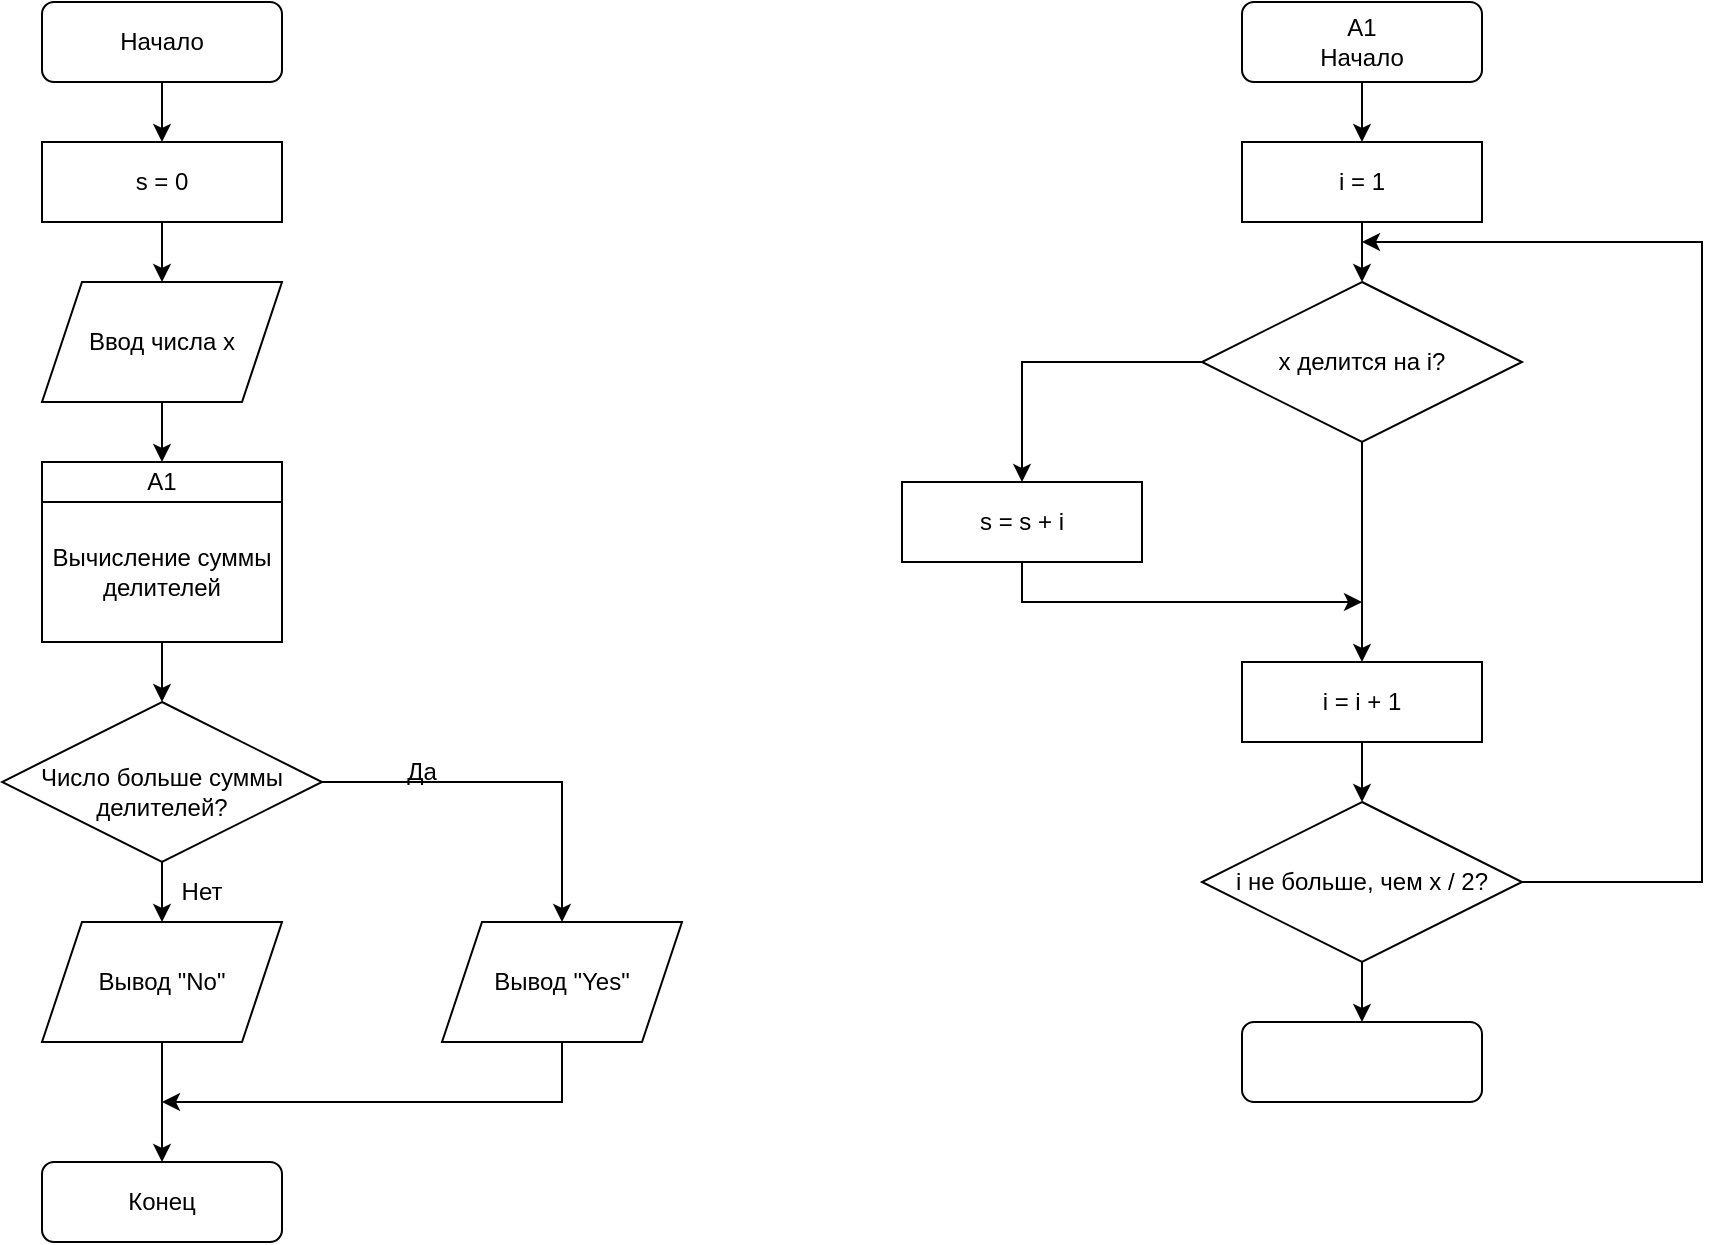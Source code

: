 <mxfile version="21.1.8" type="github">
  <diagram id="C5RBs43oDa-KdzZeNtuy" name="Page-1">
    <mxGraphModel dx="954" dy="570" grid="1" gridSize="10" guides="1" tooltips="1" connect="1" arrows="1" fold="1" page="0" pageScale="1" pageWidth="827" pageHeight="1169" math="0" shadow="0">
      <root>
        <mxCell id="WIyWlLk6GJQsqaUBKTNV-0" />
        <mxCell id="WIyWlLk6GJQsqaUBKTNV-1" parent="WIyWlLk6GJQsqaUBKTNV-0" />
        <mxCell id="EomhwDmzgRAm-Eqv1Rle-4" value="" style="edgeStyle=orthogonalEdgeStyle;rounded=0;orthogonalLoop=1;jettySize=auto;html=1;" edge="1" parent="WIyWlLk6GJQsqaUBKTNV-1" source="WIyWlLk6GJQsqaUBKTNV-3" target="EomhwDmzgRAm-Eqv1Rle-3">
          <mxGeometry relative="1" as="geometry" />
        </mxCell>
        <mxCell id="WIyWlLk6GJQsqaUBKTNV-3" value="Начало" style="rounded=1;whiteSpace=wrap;html=1;fontSize=12;glass=0;strokeWidth=1;shadow=0;" parent="WIyWlLk6GJQsqaUBKTNV-1" vertex="1">
          <mxGeometry x="160" y="80" width="120" height="40" as="geometry" />
        </mxCell>
        <mxCell id="WIyWlLk6GJQsqaUBKTNV-11" value="Конец" style="rounded=1;whiteSpace=wrap;html=1;fontSize=12;glass=0;strokeWidth=1;shadow=0;" parent="WIyWlLk6GJQsqaUBKTNV-1" vertex="1">
          <mxGeometry x="160" y="660" width="120" height="40" as="geometry" />
        </mxCell>
        <mxCell id="EomhwDmzgRAm-Eqv1Rle-15" value="" style="edgeStyle=orthogonalEdgeStyle;rounded=0;orthogonalLoop=1;jettySize=auto;html=1;entryX=0.5;entryY=0;entryDx=0;entryDy=0;" edge="1" parent="WIyWlLk6GJQsqaUBKTNV-1" source="EomhwDmzgRAm-Eqv1Rle-0" target="EomhwDmzgRAm-Eqv1Rle-10">
          <mxGeometry relative="1" as="geometry" />
        </mxCell>
        <mxCell id="EomhwDmzgRAm-Eqv1Rle-0" value="Ввод числа x" style="shape=parallelogram;perimeter=parallelogramPerimeter;whiteSpace=wrap;html=1;fixedSize=1;" vertex="1" parent="WIyWlLk6GJQsqaUBKTNV-1">
          <mxGeometry x="160" y="220" width="120" height="60" as="geometry" />
        </mxCell>
        <mxCell id="EomhwDmzgRAm-Eqv1Rle-5" value="" style="edgeStyle=orthogonalEdgeStyle;rounded=0;orthogonalLoop=1;jettySize=auto;html=1;" edge="1" parent="WIyWlLk6GJQsqaUBKTNV-1" source="EomhwDmzgRAm-Eqv1Rle-3" target="EomhwDmzgRAm-Eqv1Rle-0">
          <mxGeometry relative="1" as="geometry" />
        </mxCell>
        <mxCell id="EomhwDmzgRAm-Eqv1Rle-3" value="s = 0" style="rounded=0;whiteSpace=wrap;html=1;" vertex="1" parent="WIyWlLk6GJQsqaUBKTNV-1">
          <mxGeometry x="160" y="150" width="120" height="40" as="geometry" />
        </mxCell>
        <mxCell id="EomhwDmzgRAm-Eqv1Rle-17" value="" style="edgeStyle=orthogonalEdgeStyle;rounded=0;orthogonalLoop=1;jettySize=auto;html=1;" edge="1" parent="WIyWlLk6GJQsqaUBKTNV-1" source="EomhwDmzgRAm-Eqv1Rle-10" target="EomhwDmzgRAm-Eqv1Rle-16">
          <mxGeometry relative="1" as="geometry" />
        </mxCell>
        <mxCell id="EomhwDmzgRAm-Eqv1Rle-10" value="A1" style="swimlane;fontStyle=0;childLayout=stackLayout;horizontal=1;startSize=20;horizontalStack=0;resizeParent=1;resizeParentMax=0;resizeLast=0;collapsible=1;marginBottom=0;whiteSpace=wrap;html=1;" vertex="1" parent="WIyWlLk6GJQsqaUBKTNV-1">
          <mxGeometry x="160" y="310" width="120" height="90" as="geometry" />
        </mxCell>
        <mxCell id="EomhwDmzgRAm-Eqv1Rle-11" value="Вычисление суммы делителей" style="text;strokeColor=none;fillColor=none;align=center;verticalAlign=middle;spacingLeft=4;spacingRight=4;overflow=hidden;points=[[0,0.5],[1,0.5]];portConstraint=eastwest;rotatable=0;whiteSpace=wrap;html=1;" vertex="1" parent="EomhwDmzgRAm-Eqv1Rle-10">
          <mxGeometry y="20" width="120" height="70" as="geometry" />
        </mxCell>
        <mxCell id="EomhwDmzgRAm-Eqv1Rle-20" value="" style="edgeStyle=orthogonalEdgeStyle;rounded=0;orthogonalLoop=1;jettySize=auto;html=1;" edge="1" parent="WIyWlLk6GJQsqaUBKTNV-1" source="EomhwDmzgRAm-Eqv1Rle-16" target="EomhwDmzgRAm-Eqv1Rle-19">
          <mxGeometry relative="1" as="geometry" />
        </mxCell>
        <mxCell id="EomhwDmzgRAm-Eqv1Rle-22" style="edgeStyle=orthogonalEdgeStyle;rounded=0;orthogonalLoop=1;jettySize=auto;html=1;exitX=1;exitY=0.5;exitDx=0;exitDy=0;entryX=0.5;entryY=0;entryDx=0;entryDy=0;" edge="1" parent="WIyWlLk6GJQsqaUBKTNV-1" source="EomhwDmzgRAm-Eqv1Rle-16" target="EomhwDmzgRAm-Eqv1Rle-18">
          <mxGeometry relative="1" as="geometry" />
        </mxCell>
        <mxCell id="EomhwDmzgRAm-Eqv1Rle-16" value="&lt;font style=&quot;font-size: 12px;&quot;&gt;Число больше суммы делителей?&lt;/font&gt;" style="rhombus;whiteSpace=wrap;html=1;spacingLeft=15;spacingBottom=0;spacingRight=15;spacingTop=9;" vertex="1" parent="WIyWlLk6GJQsqaUBKTNV-1">
          <mxGeometry x="140" y="430" width="160" height="80" as="geometry" />
        </mxCell>
        <mxCell id="EomhwDmzgRAm-Eqv1Rle-26" style="edgeStyle=orthogonalEdgeStyle;rounded=0;orthogonalLoop=1;jettySize=auto;html=1;exitX=0.5;exitY=1;exitDx=0;exitDy=0;" edge="1" parent="WIyWlLk6GJQsqaUBKTNV-1" source="EomhwDmzgRAm-Eqv1Rle-18">
          <mxGeometry relative="1" as="geometry">
            <mxPoint x="220" y="630" as="targetPoint" />
            <Array as="points">
              <mxPoint x="420" y="630" />
            </Array>
          </mxGeometry>
        </mxCell>
        <mxCell id="EomhwDmzgRAm-Eqv1Rle-18" value="Вывод &quot;Yes&quot;" style="shape=parallelogram;perimeter=parallelogramPerimeter;whiteSpace=wrap;html=1;fixedSize=1;" vertex="1" parent="WIyWlLk6GJQsqaUBKTNV-1">
          <mxGeometry x="360" y="540" width="120" height="60" as="geometry" />
        </mxCell>
        <mxCell id="EomhwDmzgRAm-Eqv1Rle-25" style="edgeStyle=orthogonalEdgeStyle;rounded=0;orthogonalLoop=1;jettySize=auto;html=1;exitX=0.5;exitY=1;exitDx=0;exitDy=0;entryX=0.5;entryY=0;entryDx=0;entryDy=0;" edge="1" parent="WIyWlLk6GJQsqaUBKTNV-1" source="EomhwDmzgRAm-Eqv1Rle-19" target="WIyWlLk6GJQsqaUBKTNV-11">
          <mxGeometry relative="1" as="geometry" />
        </mxCell>
        <mxCell id="EomhwDmzgRAm-Eqv1Rle-19" value="Вывод &quot;No&quot;" style="shape=parallelogram;perimeter=parallelogramPerimeter;whiteSpace=wrap;html=1;fixedSize=1;" vertex="1" parent="WIyWlLk6GJQsqaUBKTNV-1">
          <mxGeometry x="160" y="540" width="120" height="60" as="geometry" />
        </mxCell>
        <mxCell id="EomhwDmzgRAm-Eqv1Rle-24" value="Да" style="text;html=1;strokeColor=none;fillColor=none;align=center;verticalAlign=middle;whiteSpace=wrap;rounded=0;" vertex="1" parent="WIyWlLk6GJQsqaUBKTNV-1">
          <mxGeometry x="320" y="450" width="60" height="30" as="geometry" />
        </mxCell>
        <mxCell id="EomhwDmzgRAm-Eqv1Rle-31" style="edgeStyle=orthogonalEdgeStyle;rounded=0;orthogonalLoop=1;jettySize=auto;html=1;exitX=0.5;exitY=1;exitDx=0;exitDy=0;" edge="1" parent="WIyWlLk6GJQsqaUBKTNV-1" source="EomhwDmzgRAm-Eqv1Rle-27" target="EomhwDmzgRAm-Eqv1Rle-29">
          <mxGeometry relative="1" as="geometry" />
        </mxCell>
        <mxCell id="EomhwDmzgRAm-Eqv1Rle-27" value="A1&lt;br&gt;Начало" style="rounded=1;whiteSpace=wrap;html=1;" vertex="1" parent="WIyWlLk6GJQsqaUBKTNV-1">
          <mxGeometry x="760" y="80" width="120" height="40" as="geometry" />
        </mxCell>
        <mxCell id="EomhwDmzgRAm-Eqv1Rle-32" style="edgeStyle=orthogonalEdgeStyle;rounded=0;orthogonalLoop=1;jettySize=auto;html=1;exitX=0.5;exitY=1;exitDx=0;exitDy=0;entryX=0.5;entryY=0;entryDx=0;entryDy=0;" edge="1" parent="WIyWlLk6GJQsqaUBKTNV-1" source="EomhwDmzgRAm-Eqv1Rle-29" target="EomhwDmzgRAm-Eqv1Rle-30">
          <mxGeometry relative="1" as="geometry" />
        </mxCell>
        <mxCell id="EomhwDmzgRAm-Eqv1Rle-29" value="i = 1" style="rounded=0;whiteSpace=wrap;html=1;" vertex="1" parent="WIyWlLk6GJQsqaUBKTNV-1">
          <mxGeometry x="760" y="150" width="120" height="40" as="geometry" />
        </mxCell>
        <mxCell id="EomhwDmzgRAm-Eqv1Rle-36" style="edgeStyle=orthogonalEdgeStyle;rounded=0;orthogonalLoop=1;jettySize=auto;html=1;exitX=0;exitY=0.5;exitDx=0;exitDy=0;entryX=0.5;entryY=0;entryDx=0;entryDy=0;" edge="1" parent="WIyWlLk6GJQsqaUBKTNV-1" source="EomhwDmzgRAm-Eqv1Rle-30" target="EomhwDmzgRAm-Eqv1Rle-33">
          <mxGeometry relative="1" as="geometry" />
        </mxCell>
        <mxCell id="EomhwDmzgRAm-Eqv1Rle-44" style="edgeStyle=orthogonalEdgeStyle;rounded=0;orthogonalLoop=1;jettySize=auto;html=1;exitX=0.5;exitY=1;exitDx=0;exitDy=0;entryX=0.5;entryY=0;entryDx=0;entryDy=0;" edge="1" parent="WIyWlLk6GJQsqaUBKTNV-1" source="EomhwDmzgRAm-Eqv1Rle-30" target="EomhwDmzgRAm-Eqv1Rle-42">
          <mxGeometry relative="1" as="geometry" />
        </mxCell>
        <mxCell id="EomhwDmzgRAm-Eqv1Rle-30" value="x делится на i?" style="rhombus;whiteSpace=wrap;html=1;" vertex="1" parent="WIyWlLk6GJQsqaUBKTNV-1">
          <mxGeometry x="740" y="220" width="160" height="80" as="geometry" />
        </mxCell>
        <mxCell id="EomhwDmzgRAm-Eqv1Rle-37" style="edgeStyle=orthogonalEdgeStyle;rounded=0;orthogonalLoop=1;jettySize=auto;html=1;exitX=0.5;exitY=1;exitDx=0;exitDy=0;" edge="1" parent="WIyWlLk6GJQsqaUBKTNV-1" source="EomhwDmzgRAm-Eqv1Rle-33">
          <mxGeometry relative="1" as="geometry">
            <mxPoint x="820" y="380" as="targetPoint" />
            <Array as="points">
              <mxPoint x="650" y="380" />
              <mxPoint x="820" y="380" />
            </Array>
          </mxGeometry>
        </mxCell>
        <mxCell id="EomhwDmzgRAm-Eqv1Rle-33" value="s = s + i" style="rounded=0;whiteSpace=wrap;html=1;" vertex="1" parent="WIyWlLk6GJQsqaUBKTNV-1">
          <mxGeometry x="590" y="320" width="120" height="40" as="geometry" />
        </mxCell>
        <mxCell id="EomhwDmzgRAm-Eqv1Rle-38" style="edgeStyle=orthogonalEdgeStyle;rounded=0;orthogonalLoop=1;jettySize=auto;html=1;exitX=1;exitY=0.5;exitDx=0;exitDy=0;" edge="1" parent="WIyWlLk6GJQsqaUBKTNV-1" source="EomhwDmzgRAm-Eqv1Rle-34">
          <mxGeometry relative="1" as="geometry">
            <mxPoint x="820" y="200" as="targetPoint" />
            <Array as="points">
              <mxPoint x="990" y="520" />
              <mxPoint x="990" y="200" />
            </Array>
          </mxGeometry>
        </mxCell>
        <mxCell id="EomhwDmzgRAm-Eqv1Rle-40" style="edgeStyle=orthogonalEdgeStyle;rounded=0;orthogonalLoop=1;jettySize=auto;html=1;exitX=0.5;exitY=1;exitDx=0;exitDy=0;entryX=0.5;entryY=0;entryDx=0;entryDy=0;" edge="1" parent="WIyWlLk6GJQsqaUBKTNV-1" source="EomhwDmzgRAm-Eqv1Rle-34" target="EomhwDmzgRAm-Eqv1Rle-39">
          <mxGeometry relative="1" as="geometry" />
        </mxCell>
        <mxCell id="EomhwDmzgRAm-Eqv1Rle-34" value="i не больше, чем x / 2?" style="rhombus;whiteSpace=wrap;html=1;" vertex="1" parent="WIyWlLk6GJQsqaUBKTNV-1">
          <mxGeometry x="740" y="480" width="160" height="80" as="geometry" />
        </mxCell>
        <mxCell id="EomhwDmzgRAm-Eqv1Rle-39" value="" style="rounded=1;whiteSpace=wrap;html=1;" vertex="1" parent="WIyWlLk6GJQsqaUBKTNV-1">
          <mxGeometry x="760" y="590" width="120" height="40" as="geometry" />
        </mxCell>
        <mxCell id="EomhwDmzgRAm-Eqv1Rle-41" value="Нет" style="text;html=1;strokeColor=none;fillColor=none;align=center;verticalAlign=middle;whiteSpace=wrap;rounded=0;" vertex="1" parent="WIyWlLk6GJQsqaUBKTNV-1">
          <mxGeometry x="210" y="510" width="60" height="30" as="geometry" />
        </mxCell>
        <mxCell id="EomhwDmzgRAm-Eqv1Rle-43" value="" style="edgeStyle=orthogonalEdgeStyle;rounded=0;orthogonalLoop=1;jettySize=auto;html=1;" edge="1" parent="WIyWlLk6GJQsqaUBKTNV-1" source="EomhwDmzgRAm-Eqv1Rle-42" target="EomhwDmzgRAm-Eqv1Rle-34">
          <mxGeometry relative="1" as="geometry" />
        </mxCell>
        <mxCell id="EomhwDmzgRAm-Eqv1Rle-42" value="i = i + 1" style="rounded=0;whiteSpace=wrap;html=1;" vertex="1" parent="WIyWlLk6GJQsqaUBKTNV-1">
          <mxGeometry x="760" y="410" width="120" height="40" as="geometry" />
        </mxCell>
        <mxCell id="EomhwDmzgRAm-Eqv1Rle-45" style="edgeStyle=orthogonalEdgeStyle;rounded=0;orthogonalLoop=1;jettySize=auto;html=1;exitX=0.5;exitY=1;exitDx=0;exitDy=0;" edge="1" parent="WIyWlLk6GJQsqaUBKTNV-1" source="EomhwDmzgRAm-Eqv1Rle-33" target="EomhwDmzgRAm-Eqv1Rle-33">
          <mxGeometry relative="1" as="geometry" />
        </mxCell>
      </root>
    </mxGraphModel>
  </diagram>
</mxfile>
